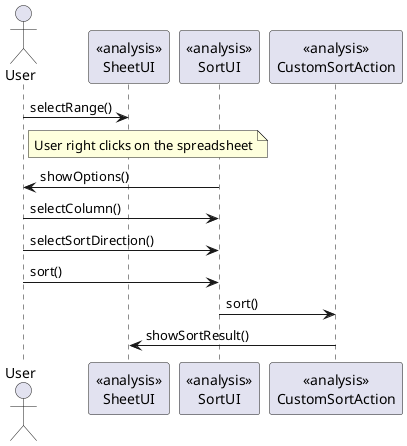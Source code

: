 @startuml doc-files/core03_02_analysis_sort_range_cells.png
actor User as u
participant "<<analysis>>\nSheetUI" as sheet
participant "<<analysis>>\nSortUI" as d

participant "<<analysis>>\nCustomSortAction" as sa


u->sheet : selectRange()

note right of u
        User right clicks on the spreadsheet
end note

d->u : showOptions()

u->d : selectColumn()
u->d : selectSortDirection()
u->d : sort()

d->sa : sort()

sa -> sheet : showSortResult()

@enduml
